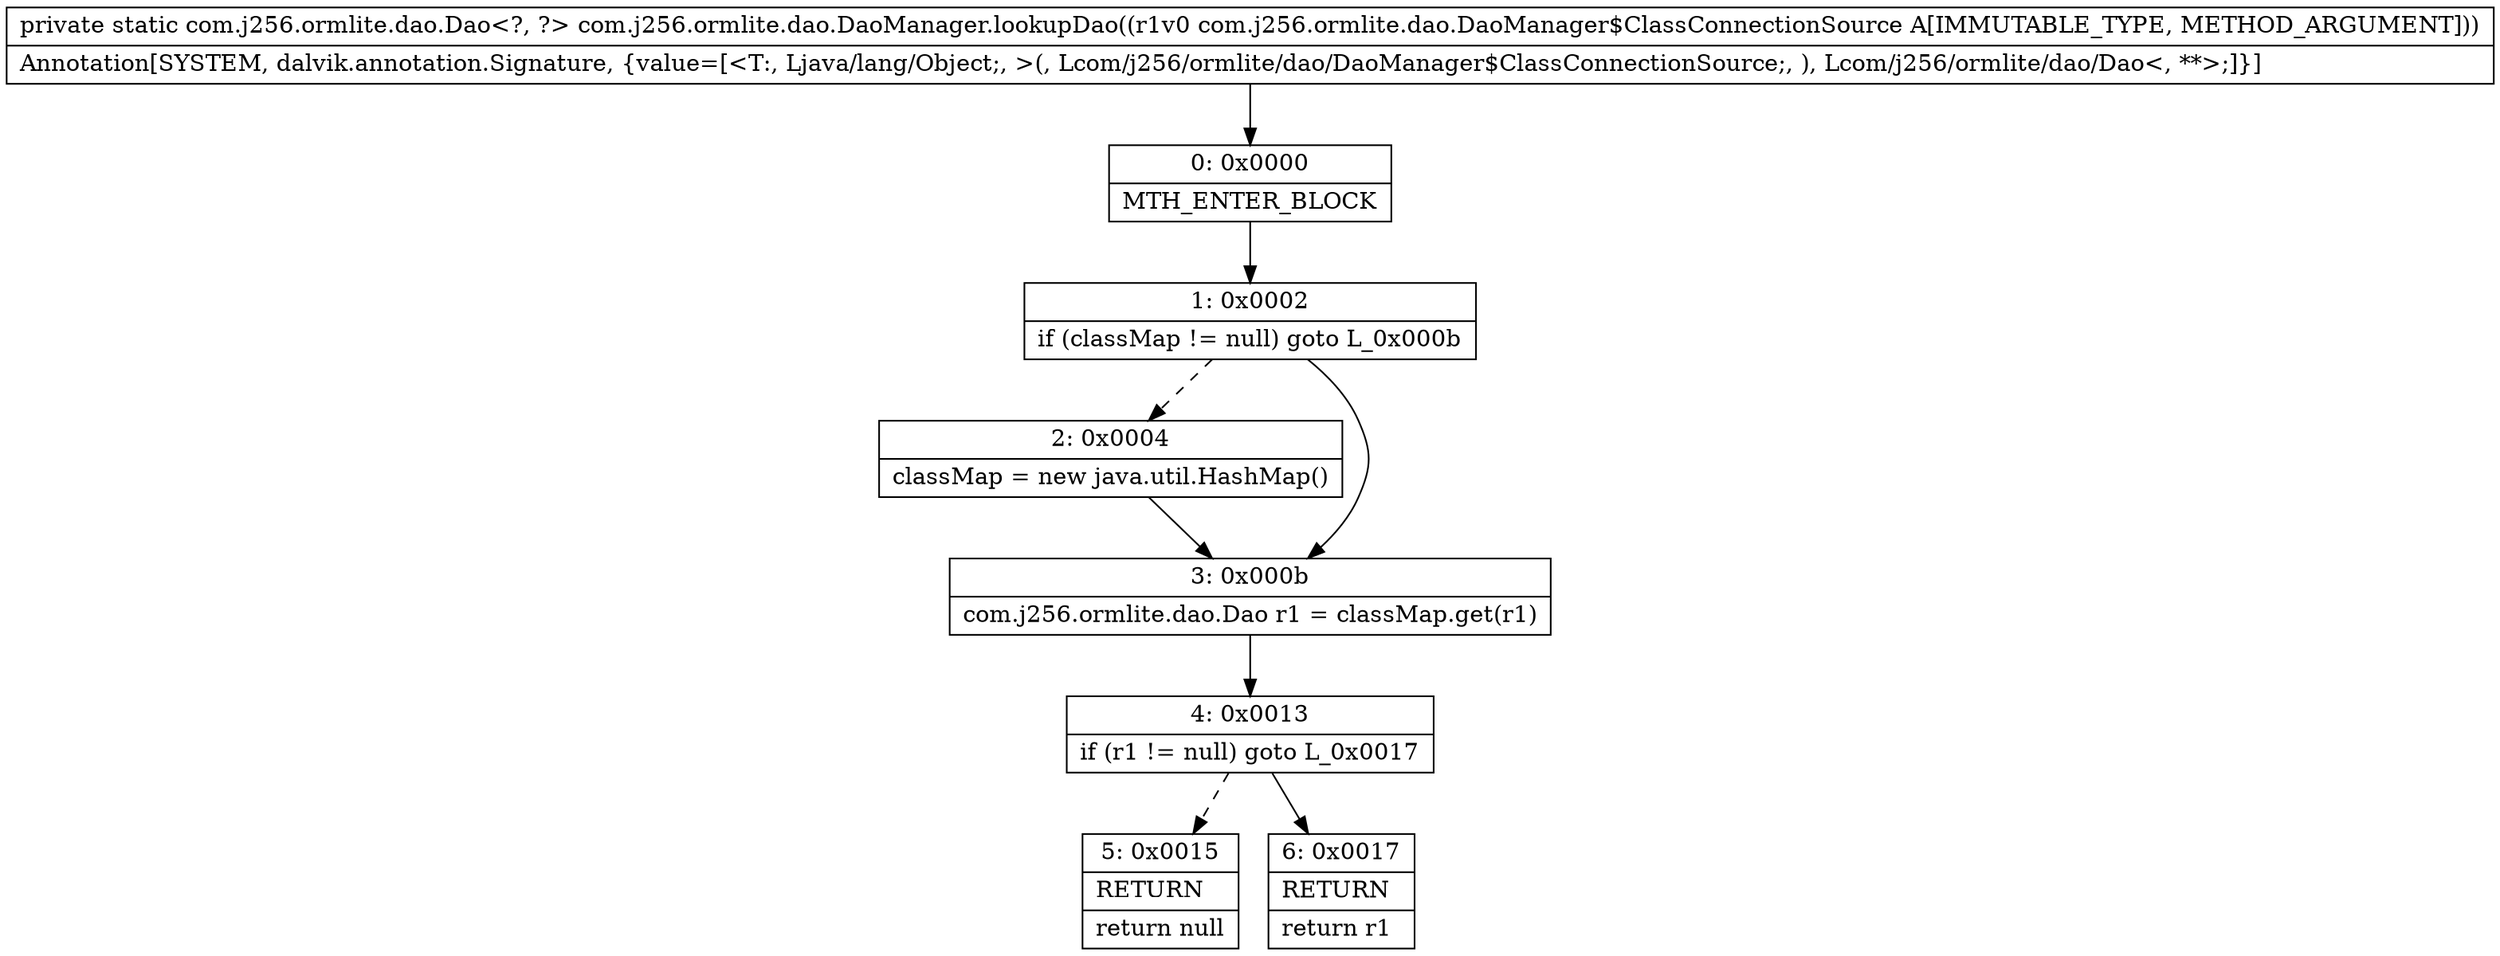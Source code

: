 digraph "CFG forcom.j256.ormlite.dao.DaoManager.lookupDao(Lcom\/j256\/ormlite\/dao\/DaoManager$ClassConnectionSource;)Lcom\/j256\/ormlite\/dao\/Dao;" {
Node_0 [shape=record,label="{0\:\ 0x0000|MTH_ENTER_BLOCK\l}"];
Node_1 [shape=record,label="{1\:\ 0x0002|if (classMap != null) goto L_0x000b\l}"];
Node_2 [shape=record,label="{2\:\ 0x0004|classMap = new java.util.HashMap()\l}"];
Node_3 [shape=record,label="{3\:\ 0x000b|com.j256.ormlite.dao.Dao r1 = classMap.get(r1)\l}"];
Node_4 [shape=record,label="{4\:\ 0x0013|if (r1 != null) goto L_0x0017\l}"];
Node_5 [shape=record,label="{5\:\ 0x0015|RETURN\l|return null\l}"];
Node_6 [shape=record,label="{6\:\ 0x0017|RETURN\l|return r1\l}"];
MethodNode[shape=record,label="{private static com.j256.ormlite.dao.Dao\<?, ?\> com.j256.ormlite.dao.DaoManager.lookupDao((r1v0 com.j256.ormlite.dao.DaoManager$ClassConnectionSource A[IMMUTABLE_TYPE, METHOD_ARGUMENT]))  | Annotation[SYSTEM, dalvik.annotation.Signature, \{value=[\<T:, Ljava\/lang\/Object;, \>(, Lcom\/j256\/ormlite\/dao\/DaoManager$ClassConnectionSource;, ), Lcom\/j256\/ormlite\/dao\/Dao\<, **\>;]\}]\l}"];
MethodNode -> Node_0;
Node_0 -> Node_1;
Node_1 -> Node_2[style=dashed];
Node_1 -> Node_3;
Node_2 -> Node_3;
Node_3 -> Node_4;
Node_4 -> Node_5[style=dashed];
Node_4 -> Node_6;
}

